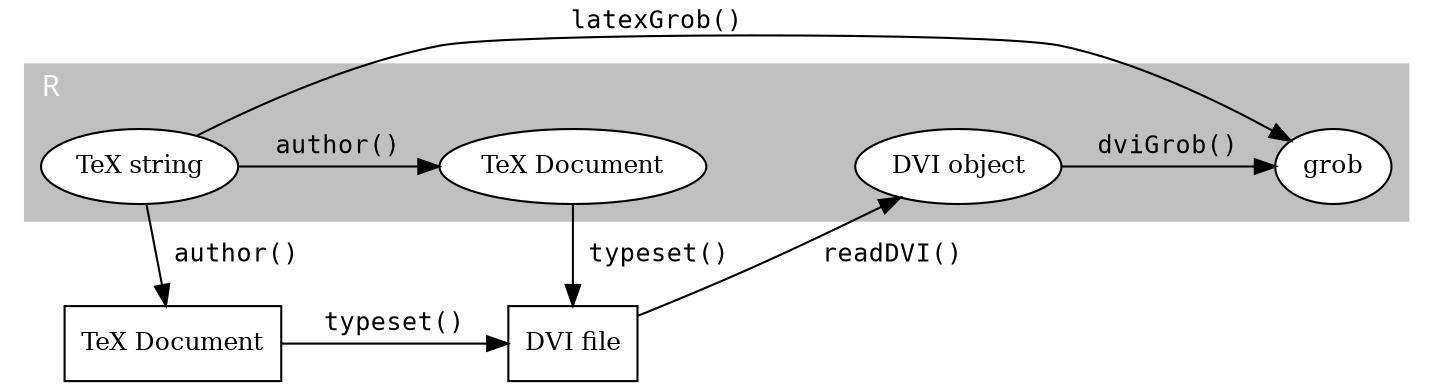 
digraph G {

    graph [ nodesep = .5 ];
    node [style = filled; fillcolor = white,
          fontcolor = black, fontsize = 12 ];
    edge [fontcolor = black, fontsize = 12 ];

    doc  [ label="TeX Document", shape = box ];
    dvi  [ label="DVI file", shape = box ];

    doc -> dvi [ label = "typeset()", fontname = courier ];

    subgraph clusterR {
        frag [ label="TeX string" ];
        docr [ label="TeX Document" ];
        dvir [ label="DVI object" ];
        grob;

        frag -> doc  [ label = " author()", fontname = courier ];
        frag -> docr [ label = "author()", fontname = courier ];

        docr -> dvir [ style = "invis" ];

        docr -> dvi  [ label = " typeset()", fontname = courier ];
        frag -> grob [ xlabel="latexGrob()", fontname = courier ];
        dvi -> dvir  [ label = " readDVI()", fontname = courier ];
        dvir -> grob [ label="dviGrob()", fontname = courier ];

        color = grey;
        fill = grey;
        style = "filled";
        label = "R";
        fontcolor = white;
        fontname = "sans";
        labelloc = "top";
        labeljust = "l";

        { rank = same; frag; docr; dvir; grob }
    }

    { rank = same; doc; dvi }
}
    